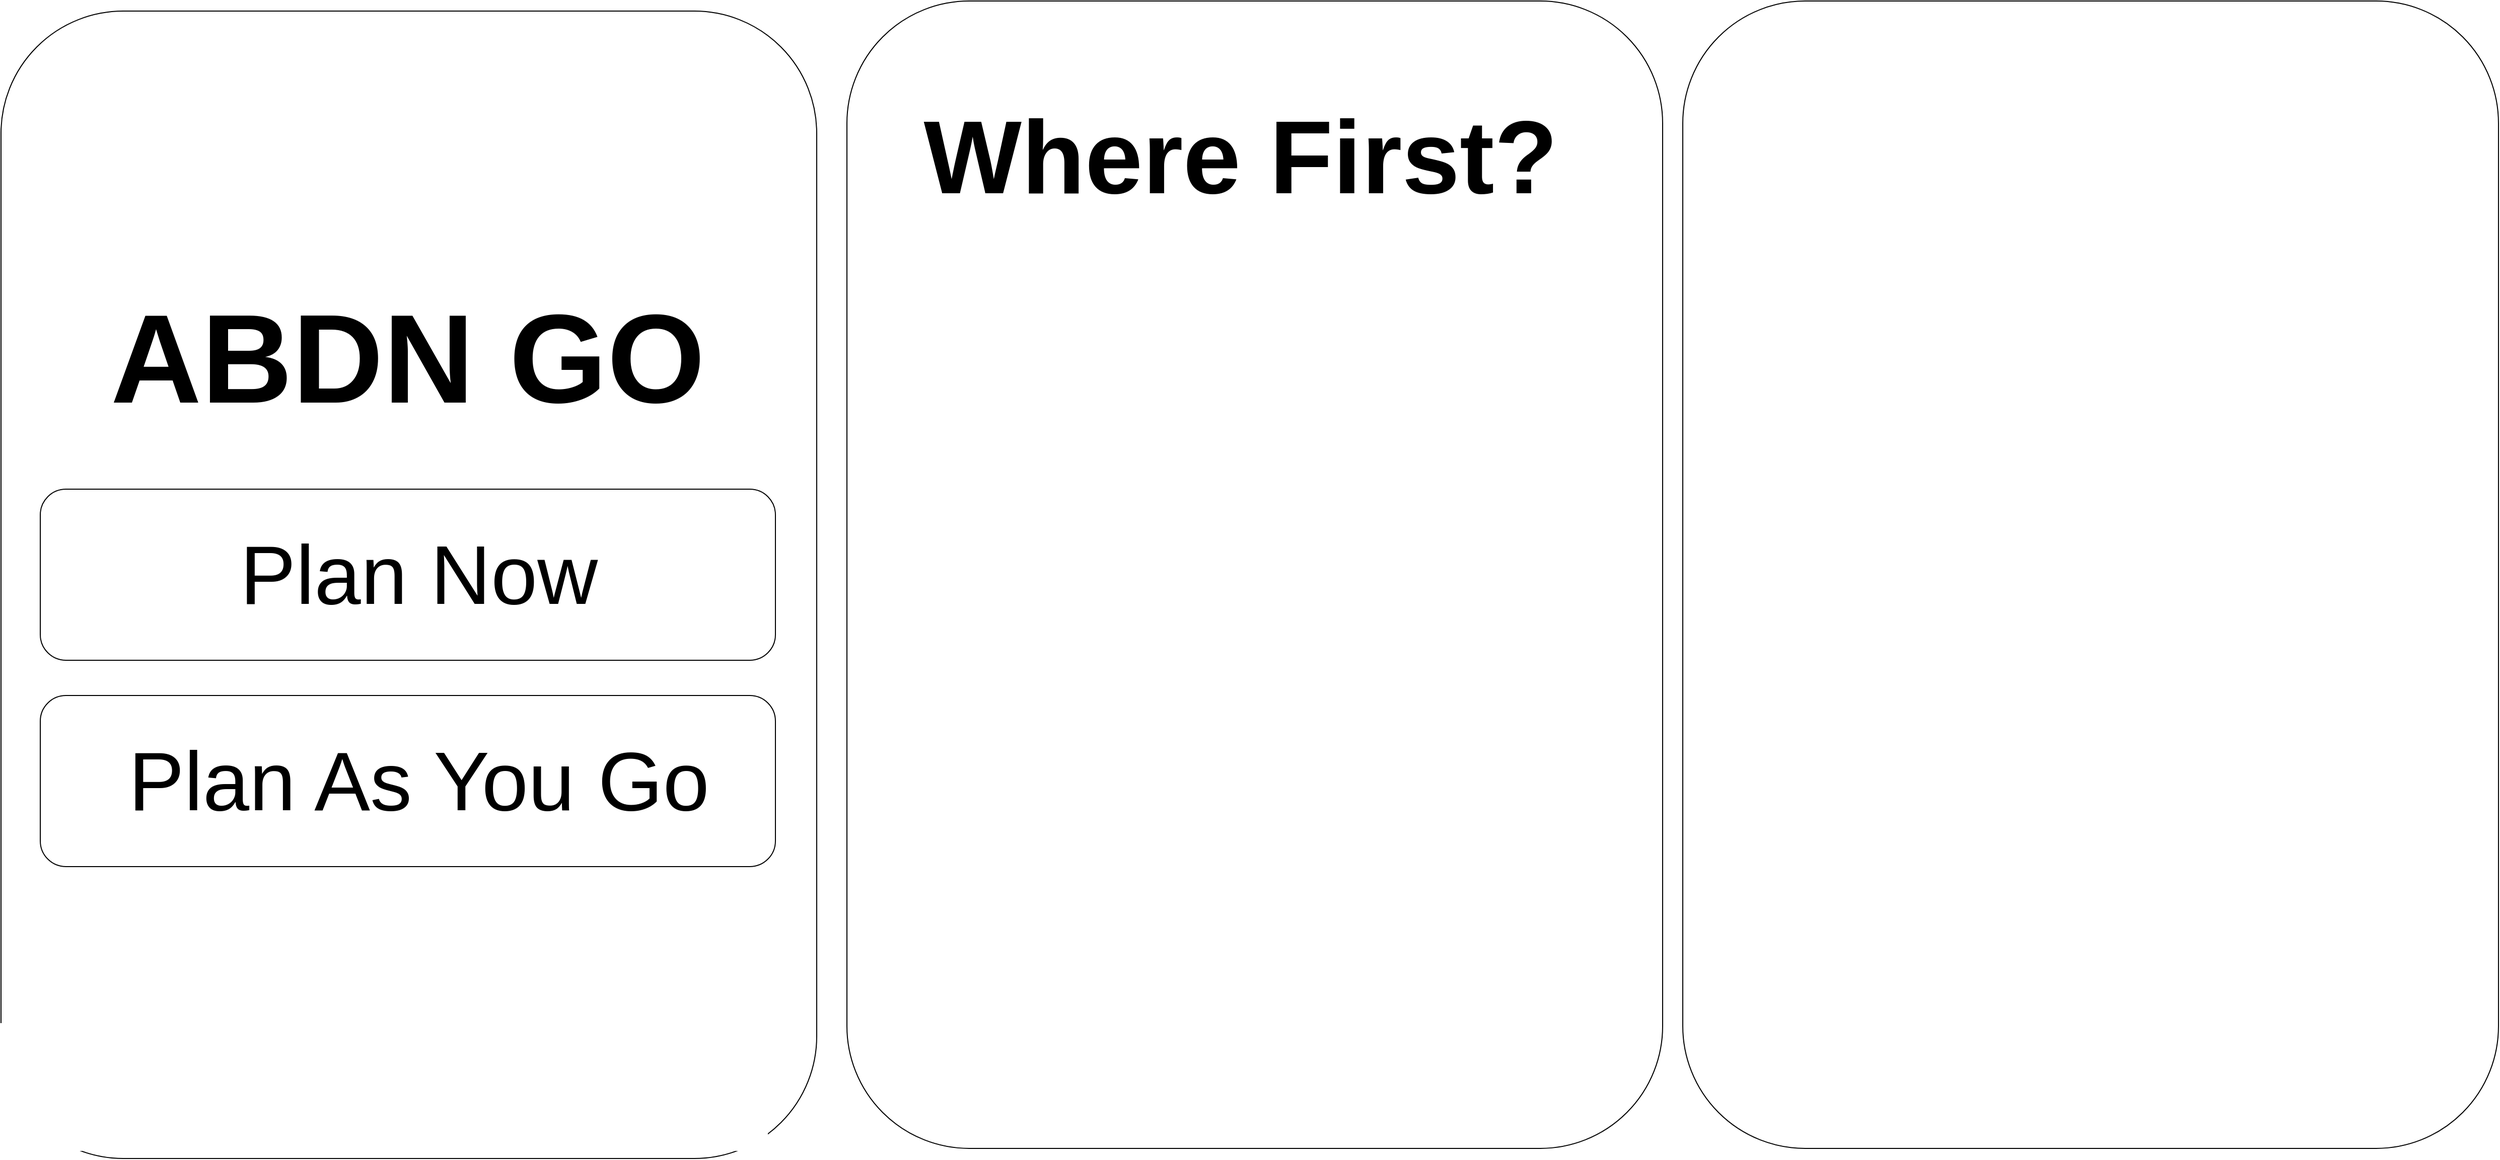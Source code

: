 <mxfile version="21.8.1" type="github">
  <diagram name="Page-1" id="qSBKfjo7JGSMNSEJkH3g">
    <mxGraphModel dx="2100" dy="1148" grid="1" gridSize="10" guides="1" tooltips="1" connect="1" arrows="1" fold="1" page="1" pageScale="1" pageWidth="827" pageHeight="1169" math="0" shadow="0">
      <root>
        <mxCell id="0" />
        <mxCell id="1" parent="0" />
        <mxCell id="ebgiKoA3hhUovEIoj04p-3" value="" style="rounded=1;whiteSpace=wrap;html=1;" vertex="1" parent="1">
          <mxGeometry x="10" y="10" width="810" height="1140" as="geometry" />
        </mxCell>
        <mxCell id="ebgiKoA3hhUovEIoj04p-4" value="" style="rounded=1;whiteSpace=wrap;html=1;" vertex="1" parent="1">
          <mxGeometry x="850" width="810" height="1140" as="geometry" />
        </mxCell>
        <mxCell id="ebgiKoA3hhUovEIoj04p-5" value="" style="rounded=1;whiteSpace=wrap;html=1;" vertex="1" parent="1">
          <mxGeometry x="1680" width="810" height="1140" as="geometry" />
        </mxCell>
        <mxCell id="ebgiKoA3hhUovEIoj04p-6" value="&lt;b&gt;&lt;font style=&quot;font-size: 125px;&quot;&gt;ABDN GO&lt;/font&gt;&lt;/b&gt;" style="text;html=1;strokeColor=none;fillColor=none;align=center;verticalAlign=middle;whiteSpace=wrap;rounded=0;" vertex="1" parent="1">
          <mxGeometry x="89" y="240" width="650" height="230" as="geometry" />
        </mxCell>
        <mxCell id="ebgiKoA3hhUovEIoj04p-9" value="" style="rounded=1;whiteSpace=wrap;html=1;" vertex="1" parent="1">
          <mxGeometry x="49" y="485" width="730" height="170" as="geometry" />
        </mxCell>
        <mxCell id="ebgiKoA3hhUovEIoj04p-10" value="" style="rounded=1;whiteSpace=wrap;html=1;" vertex="1" parent="1">
          <mxGeometry x="49" y="690" width="730" height="170" as="geometry" />
        </mxCell>
        <mxCell id="ebgiKoA3hhUovEIoj04p-11" value="&lt;font style=&quot;font-size: 83px;&quot;&gt;Plan Now&lt;/font&gt;" style="text;html=1;strokeColor=none;fillColor=none;align=center;verticalAlign=middle;whiteSpace=wrap;rounded=0;" vertex="1" parent="1">
          <mxGeometry x="130" y="505" width="590" height="130" as="geometry" />
        </mxCell>
        <mxCell id="ebgiKoA3hhUovEIoj04p-12" value="&lt;font style=&quot;font-size: 83px;&quot;&gt;Plan As You Go&lt;/font&gt;" style="text;html=1;strokeColor=none;fillColor=none;align=center;verticalAlign=middle;whiteSpace=wrap;rounded=0;" vertex="1" parent="1">
          <mxGeometry x="130" y="710" width="590" height="130" as="geometry" />
        </mxCell>
        <mxCell id="ebgiKoA3hhUovEIoj04p-13" value="&lt;b style=&quot;&quot;&gt;&lt;font style=&quot;font-size: 103px;&quot;&gt;Where First?&lt;/font&gt;&lt;/b&gt;" style="text;html=1;strokeColor=none;fillColor=none;align=center;verticalAlign=middle;whiteSpace=wrap;rounded=0;" vertex="1" parent="1">
          <mxGeometry x="916" y="40" width="650" height="230" as="geometry" />
        </mxCell>
      </root>
    </mxGraphModel>
  </diagram>
</mxfile>
